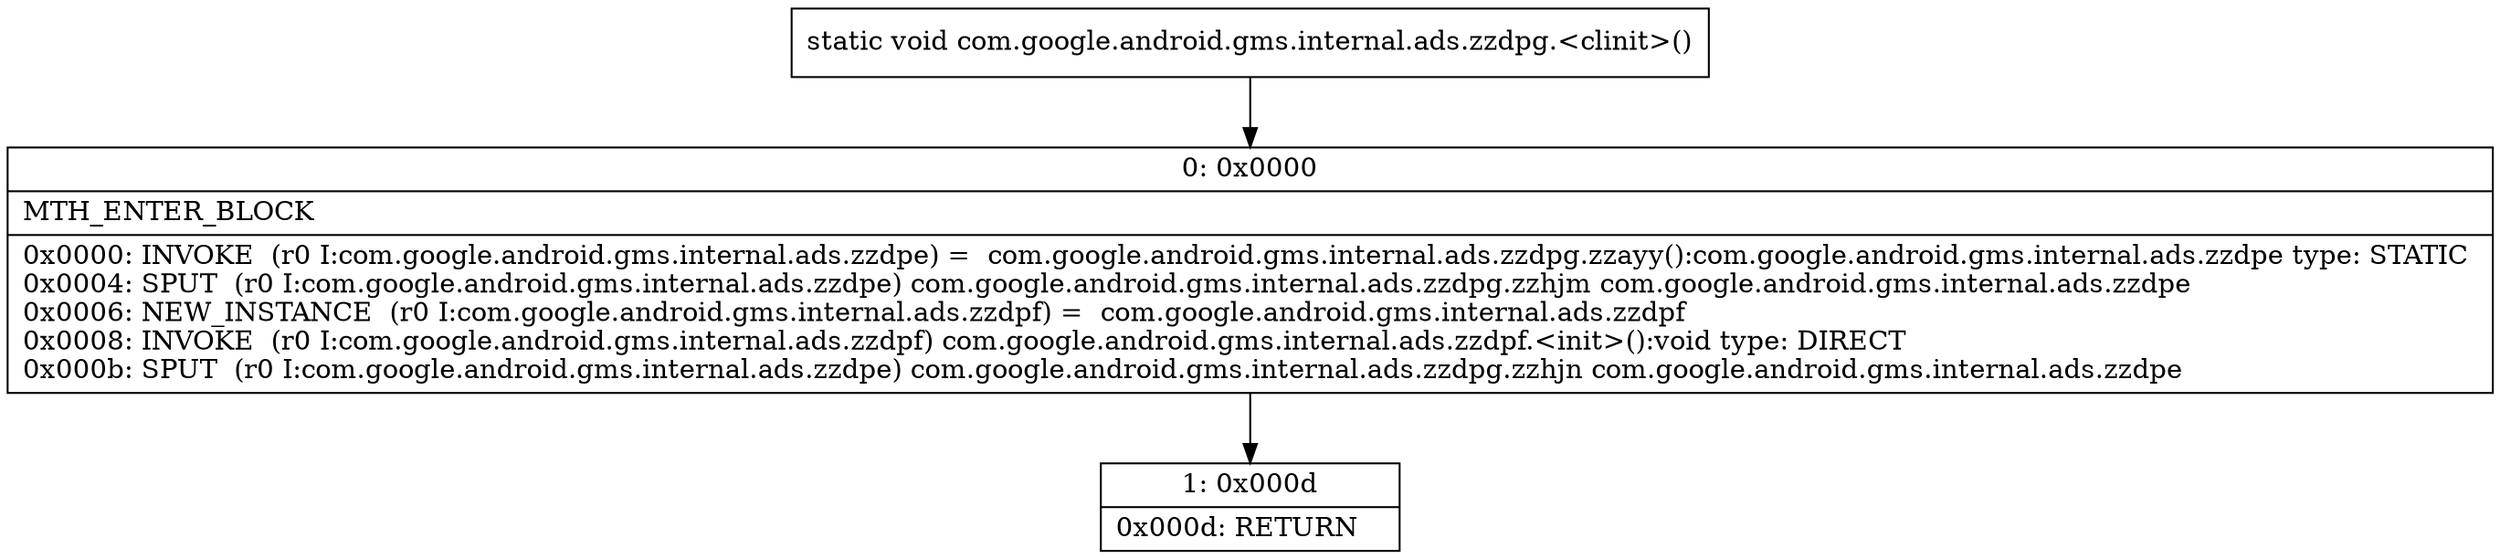 digraph "CFG forcom.google.android.gms.internal.ads.zzdpg.\<clinit\>()V" {
Node_0 [shape=record,label="{0\:\ 0x0000|MTH_ENTER_BLOCK\l|0x0000: INVOKE  (r0 I:com.google.android.gms.internal.ads.zzdpe) =  com.google.android.gms.internal.ads.zzdpg.zzayy():com.google.android.gms.internal.ads.zzdpe type: STATIC \l0x0004: SPUT  (r0 I:com.google.android.gms.internal.ads.zzdpe) com.google.android.gms.internal.ads.zzdpg.zzhjm com.google.android.gms.internal.ads.zzdpe \l0x0006: NEW_INSTANCE  (r0 I:com.google.android.gms.internal.ads.zzdpf) =  com.google.android.gms.internal.ads.zzdpf \l0x0008: INVOKE  (r0 I:com.google.android.gms.internal.ads.zzdpf) com.google.android.gms.internal.ads.zzdpf.\<init\>():void type: DIRECT \l0x000b: SPUT  (r0 I:com.google.android.gms.internal.ads.zzdpe) com.google.android.gms.internal.ads.zzdpg.zzhjn com.google.android.gms.internal.ads.zzdpe \l}"];
Node_1 [shape=record,label="{1\:\ 0x000d|0x000d: RETURN   \l}"];
MethodNode[shape=record,label="{static void com.google.android.gms.internal.ads.zzdpg.\<clinit\>() }"];
MethodNode -> Node_0;
Node_0 -> Node_1;
}

